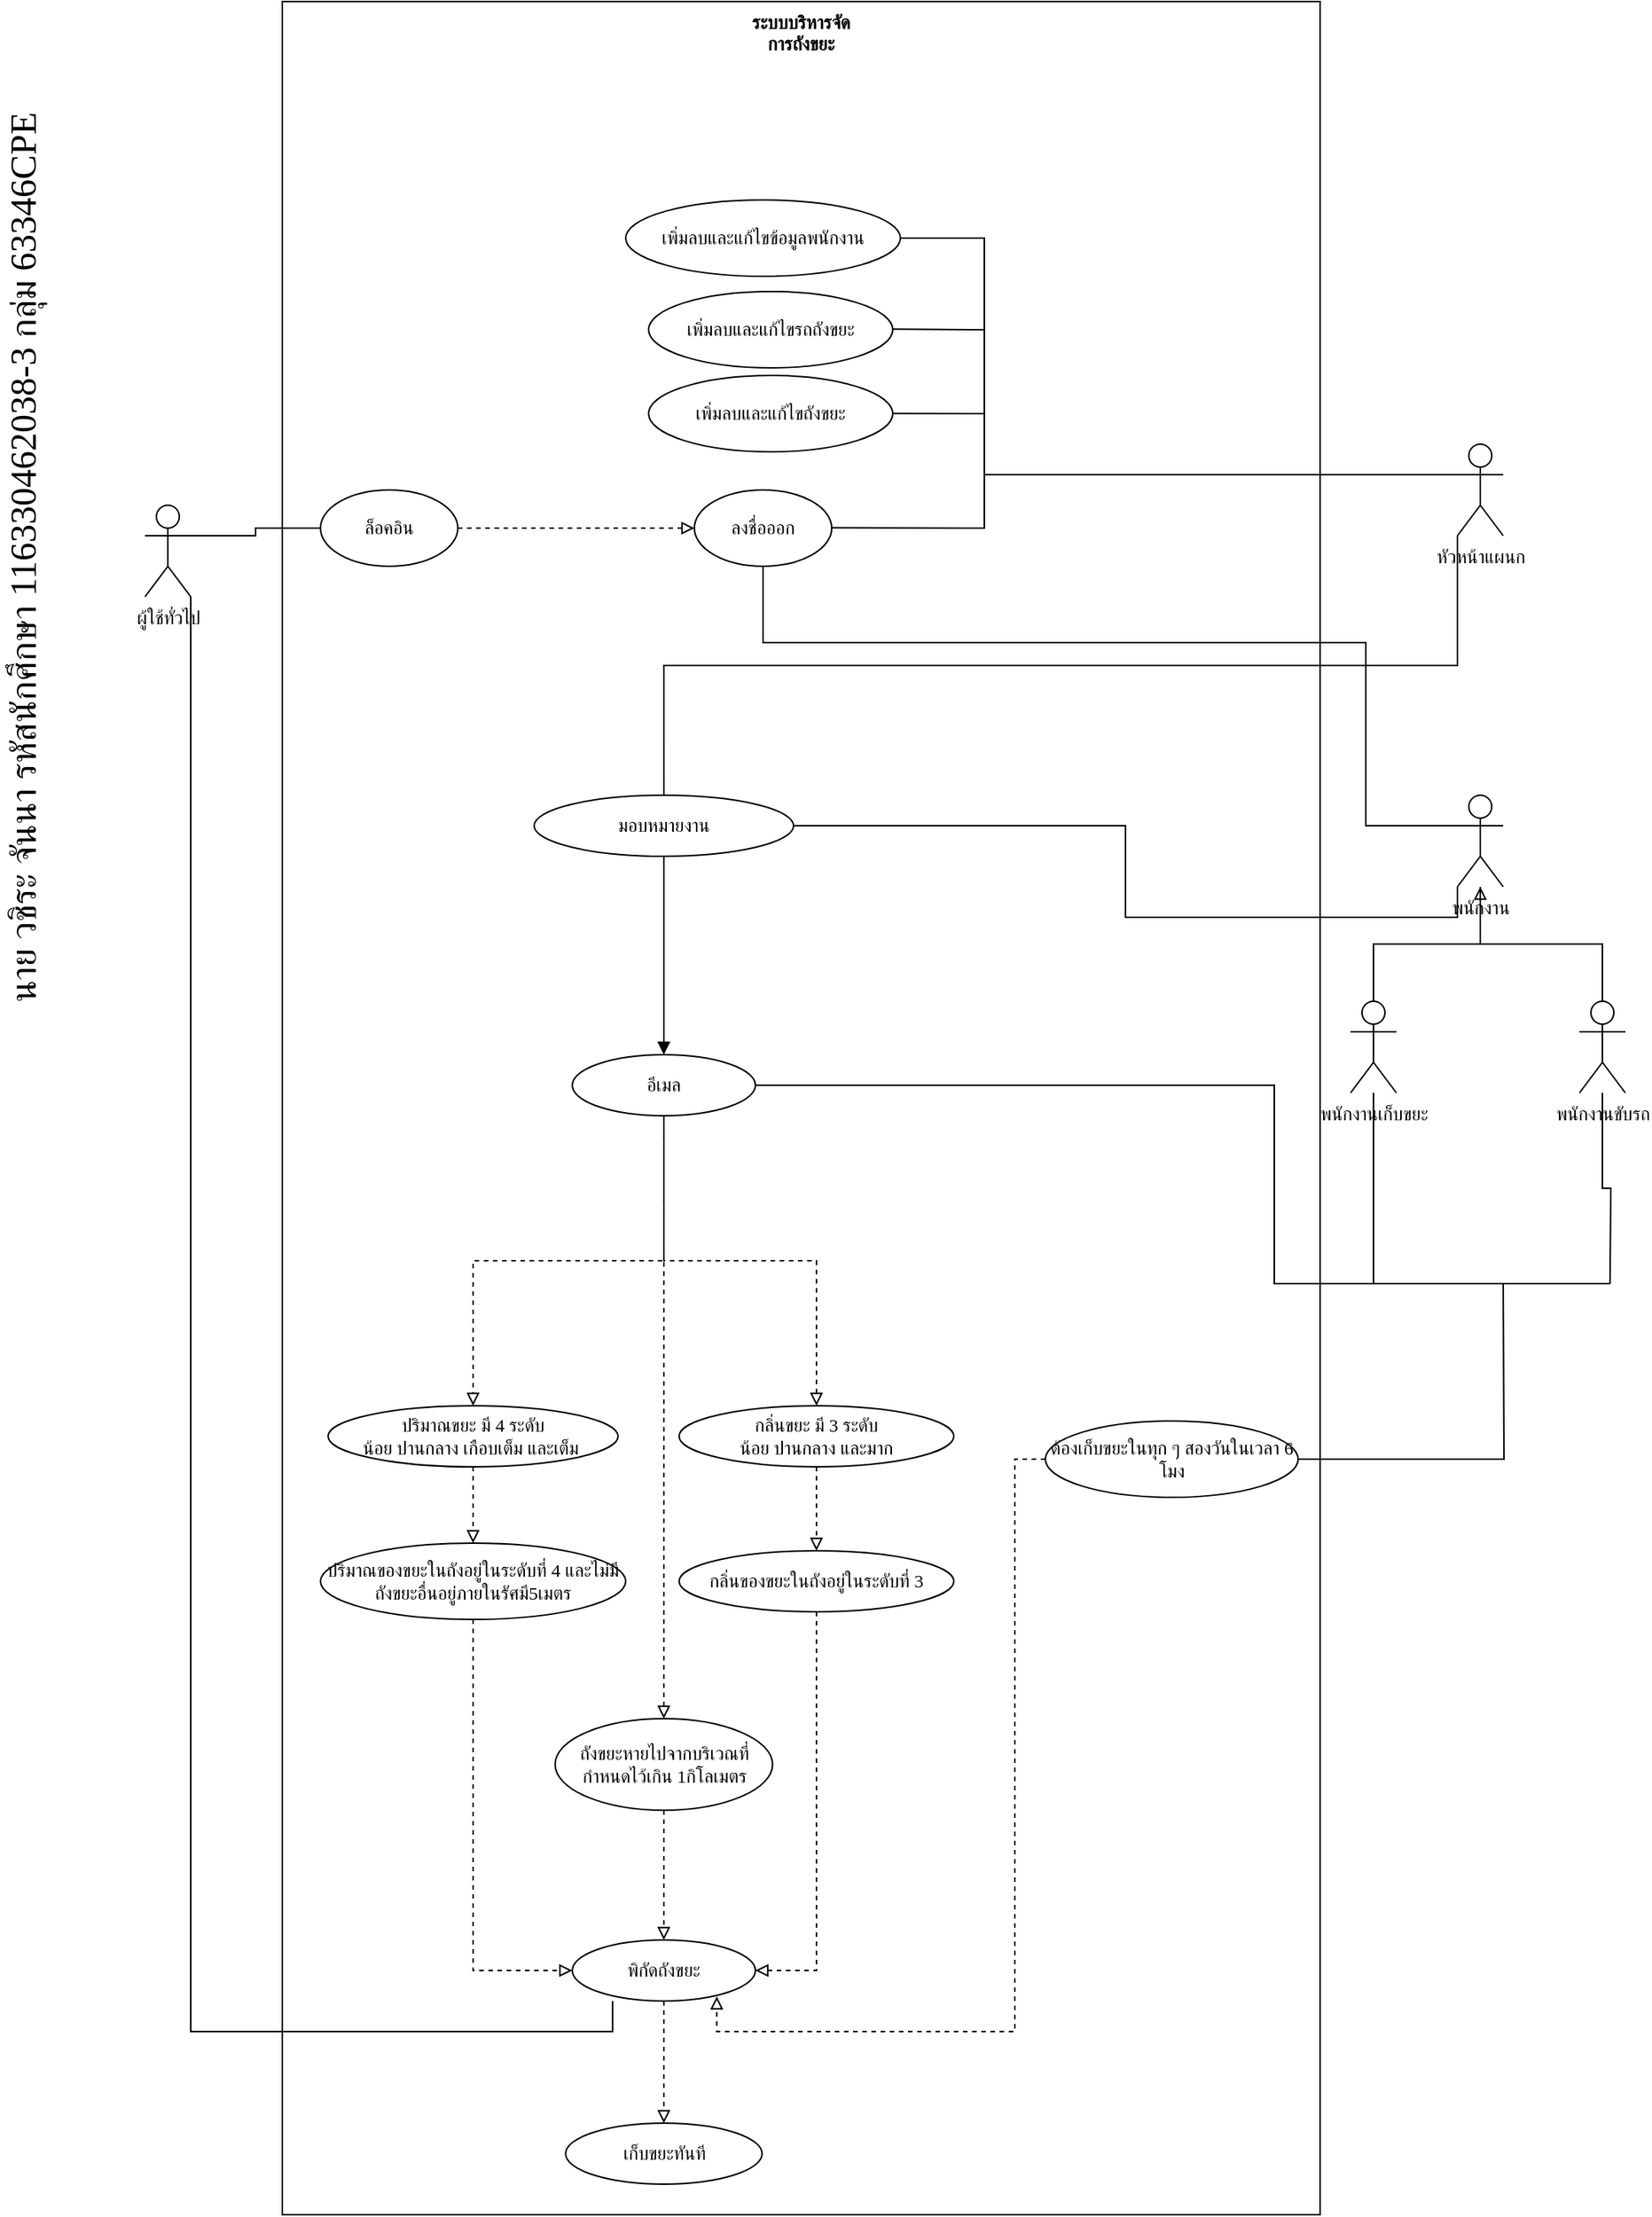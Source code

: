 <mxfile version="16.2.6" type="github">
  <diagram id="C5RBs43oDa-KdzZeNtuy" name="Page-1">
    <mxGraphModel dx="1483" dy="1950" grid="1" gridSize="10" guides="1" tooltips="1" connect="1" arrows="1" fold="1" page="1" pageScale="1" pageWidth="827" pageHeight="1169" math="0" shadow="0">
      <root>
        <mxCell id="WIyWlLk6GJQsqaUBKTNV-0" />
        <mxCell id="WIyWlLk6GJQsqaUBKTNV-1" parent="WIyWlLk6GJQsqaUBKTNV-0" />
        <mxCell id="B85H8xjfQbQ8SoDHFCoj-5" value="ระบบบริหารจัด&lt;br&gt;การถังขยะ" style="shape=rect;html=1;verticalAlign=top;fontStyle=1;whiteSpace=wrap;align=center;fontFamily=Verdana;" vertex="1" parent="WIyWlLk6GJQsqaUBKTNV-1">
          <mxGeometry x="230" y="-1160" width="680" height="1450" as="geometry" />
        </mxCell>
        <mxCell id="B85H8xjfQbQ8SoDHFCoj-86" style="edgeStyle=orthogonalEdgeStyle;rounded=0;orthogonalLoop=1;jettySize=auto;html=1;exitX=0;exitY=0.333;exitDx=0;exitDy=0;exitPerimeter=0;entryX=0.5;entryY=1;entryDx=0;entryDy=0;shadow=0;fontFamily=Verdana;startArrow=none;startFill=0;endArrow=none;endFill=0;strokeColor=default;" edge="1" parent="WIyWlLk6GJQsqaUBKTNV-1" source="B85H8xjfQbQ8SoDHFCoj-6" target="B85H8xjfQbQ8SoDHFCoj-12">
          <mxGeometry relative="1" as="geometry">
            <Array as="points">
              <mxPoint x="940" y="-620" />
              <mxPoint x="940" y="-740" />
              <mxPoint x="545" y="-740" />
            </Array>
          </mxGeometry>
        </mxCell>
        <mxCell id="B85H8xjfQbQ8SoDHFCoj-6" value="พนักงาน" style="shape=umlActor;html=1;verticalLabelPosition=bottom;verticalAlign=top;align=center;fontFamily=Verdana;" vertex="1" parent="WIyWlLk6GJQsqaUBKTNV-1">
          <mxGeometry x="1000" y="-640" width="30" height="60" as="geometry" />
        </mxCell>
        <mxCell id="B85H8xjfQbQ8SoDHFCoj-93" style="edgeStyle=orthogonalEdgeStyle;rounded=0;orthogonalLoop=1;jettySize=auto;html=1;exitX=1;exitY=0.333;exitDx=0;exitDy=0;exitPerimeter=0;entryX=0;entryY=0.5;entryDx=0;entryDy=0;shadow=0;fontFamily=Verdana;startArrow=none;startFill=0;endArrow=none;endFill=0;strokeColor=default;" edge="1" parent="WIyWlLk6GJQsqaUBKTNV-1" source="B85H8xjfQbQ8SoDHFCoj-7" target="B85H8xjfQbQ8SoDHFCoj-9">
          <mxGeometry relative="1" as="geometry" />
        </mxCell>
        <mxCell id="B85H8xjfQbQ8SoDHFCoj-94" style="edgeStyle=orthogonalEdgeStyle;rounded=0;orthogonalLoop=1;jettySize=auto;html=1;exitX=1;exitY=1;exitDx=0;exitDy=0;exitPerimeter=0;entryX=0.22;entryY=1;entryDx=0;entryDy=0;entryPerimeter=0;shadow=0;fontFamily=Verdana;startArrow=none;startFill=0;endArrow=none;endFill=0;strokeColor=default;" edge="1" parent="WIyWlLk6GJQsqaUBKTNV-1" source="B85H8xjfQbQ8SoDHFCoj-7" target="B85H8xjfQbQ8SoDHFCoj-47">
          <mxGeometry relative="1" as="geometry" />
        </mxCell>
        <mxCell id="B85H8xjfQbQ8SoDHFCoj-7" value="ผู้ใช้ทั่วไป" style="shape=umlActor;html=1;verticalLabelPosition=bottom;verticalAlign=top;align=center;fontFamily=Verdana;" vertex="1" parent="WIyWlLk6GJQsqaUBKTNV-1">
          <mxGeometry x="140" y="-830" width="30" height="60" as="geometry" />
        </mxCell>
        <mxCell id="B85H8xjfQbQ8SoDHFCoj-97" style="edgeStyle=orthogonalEdgeStyle;rounded=0;orthogonalLoop=1;jettySize=auto;html=1;exitX=1;exitY=0.5;exitDx=0;exitDy=0;entryX=0;entryY=0.5;entryDx=0;entryDy=0;shadow=0;fontFamily=Verdana;startArrow=none;startFill=0;endArrow=block;endFill=0;strokeColor=default;dashed=1;" edge="1" parent="WIyWlLk6GJQsqaUBKTNV-1" source="B85H8xjfQbQ8SoDHFCoj-9" target="B85H8xjfQbQ8SoDHFCoj-12">
          <mxGeometry relative="1" as="geometry" />
        </mxCell>
        <mxCell id="B85H8xjfQbQ8SoDHFCoj-9" value="ล็อคอิน" style="ellipse;whiteSpace=wrap;html=1;fontFamily=Verdana;align=center;" vertex="1" parent="WIyWlLk6GJQsqaUBKTNV-1">
          <mxGeometry x="255" y="-840" width="90" height="50" as="geometry" />
        </mxCell>
        <mxCell id="B85H8xjfQbQ8SoDHFCoj-12" value="ลงชื่อออก" style="ellipse;whiteSpace=wrap;html=1;fontFamily=Verdana;align=center;" vertex="1" parent="WIyWlLk6GJQsqaUBKTNV-1">
          <mxGeometry x="500" y="-840" width="90" height="50" as="geometry" />
        </mxCell>
        <mxCell id="B85H8xjfQbQ8SoDHFCoj-19" value="เพิ่มลบและแก้ไขถังขยะ" style="ellipse;whiteSpace=wrap;html=1;fontFamily=Verdana;align=center;" vertex="1" parent="WIyWlLk6GJQsqaUBKTNV-1">
          <mxGeometry x="470" y="-915" width="160" height="50" as="geometry" />
        </mxCell>
        <mxCell id="B85H8xjfQbQ8SoDHFCoj-20" value="เพิ่มลบและแก้ไขรถถังขยะ" style="ellipse;whiteSpace=wrap;html=1;fontFamily=Verdana;align=center;" vertex="1" parent="WIyWlLk6GJQsqaUBKTNV-1">
          <mxGeometry x="470" y="-970" width="160" height="50" as="geometry" />
        </mxCell>
        <mxCell id="B85H8xjfQbQ8SoDHFCoj-21" value="เพิ่มลบและแก้ไขข้อมูลพนักงาน" style="ellipse;whiteSpace=wrap;html=1;fontFamily=Verdana;align=center;" vertex="1" parent="WIyWlLk6GJQsqaUBKTNV-1">
          <mxGeometry x="455" y="-1030" width="180" height="50" as="geometry" />
        </mxCell>
        <mxCell id="B85H8xjfQbQ8SoDHFCoj-80" style="edgeStyle=orthogonalEdgeStyle;rounded=0;orthogonalLoop=1;jettySize=auto;html=1;exitX=0;exitY=0.333;exitDx=0;exitDy=0;exitPerimeter=0;shadow=0;fontFamily=Verdana;startArrow=none;startFill=0;endArrow=none;endFill=0;strokeColor=default;entryX=1;entryY=0.5;entryDx=0;entryDy=0;" edge="1" parent="WIyWlLk6GJQsqaUBKTNV-1" source="B85H8xjfQbQ8SoDHFCoj-0" target="B85H8xjfQbQ8SoDHFCoj-21">
          <mxGeometry relative="1" as="geometry">
            <mxPoint x="680" y="-1000" as="targetPoint" />
            <Array as="points">
              <mxPoint x="690" y="-850" />
              <mxPoint x="690" y="-1005" />
            </Array>
          </mxGeometry>
        </mxCell>
        <mxCell id="B85H8xjfQbQ8SoDHFCoj-0" value="หัวหน้าแผนก" style="shape=umlActor;html=1;verticalLabelPosition=bottom;verticalAlign=top;align=center;fontFamily=Verdana;" vertex="1" parent="WIyWlLk6GJQsqaUBKTNV-1">
          <mxGeometry x="1000" y="-870" width="30" height="60" as="geometry" />
        </mxCell>
        <mxCell id="B85H8xjfQbQ8SoDHFCoj-31" style="edgeStyle=orthogonalEdgeStyle;rounded=0;orthogonalLoop=1;jettySize=auto;html=1;exitX=0.5;exitY=0;exitDx=0;exitDy=0;exitPerimeter=0;shadow=0;fontFamily=Verdana;endArrow=none;endFill=0;strokeColor=default;" edge="1" parent="WIyWlLk6GJQsqaUBKTNV-1" source="B85H8xjfQbQ8SoDHFCoj-28" target="B85H8xjfQbQ8SoDHFCoj-6">
          <mxGeometry relative="1" as="geometry" />
        </mxCell>
        <mxCell id="B85H8xjfQbQ8SoDHFCoj-88" style="edgeStyle=orthogonalEdgeStyle;rounded=0;orthogonalLoop=1;jettySize=auto;html=1;shadow=0;fontFamily=Verdana;startArrow=none;startFill=0;endArrow=none;endFill=0;strokeColor=default;" edge="1" parent="WIyWlLk6GJQsqaUBKTNV-1" source="B85H8xjfQbQ8SoDHFCoj-28">
          <mxGeometry relative="1" as="geometry">
            <mxPoint x="1100" y="-320" as="targetPoint" />
          </mxGeometry>
        </mxCell>
        <mxCell id="B85H8xjfQbQ8SoDHFCoj-28" value="พนักงานขับรถ" style="shape=umlActor;html=1;verticalLabelPosition=bottom;verticalAlign=top;align=center;fontFamily=Verdana;" vertex="1" parent="WIyWlLk6GJQsqaUBKTNV-1">
          <mxGeometry x="1080" y="-505" width="30" height="60" as="geometry" />
        </mxCell>
        <mxCell id="B85H8xjfQbQ8SoDHFCoj-30" style="edgeStyle=orthogonalEdgeStyle;rounded=0;orthogonalLoop=1;jettySize=auto;html=1;exitX=0.5;exitY=0;exitDx=0;exitDy=0;exitPerimeter=0;shadow=0;fontFamily=Verdana;endArrow=block;endFill=0;strokeColor=default;" edge="1" parent="WIyWlLk6GJQsqaUBKTNV-1" source="B85H8xjfQbQ8SoDHFCoj-29" target="B85H8xjfQbQ8SoDHFCoj-6">
          <mxGeometry relative="1" as="geometry" />
        </mxCell>
        <mxCell id="B85H8xjfQbQ8SoDHFCoj-87" style="edgeStyle=orthogonalEdgeStyle;rounded=0;orthogonalLoop=1;jettySize=auto;html=1;shadow=0;fontFamily=Verdana;startArrow=none;startFill=0;endArrow=none;endFill=0;strokeColor=default;" edge="1" parent="WIyWlLk6GJQsqaUBKTNV-1" source="B85H8xjfQbQ8SoDHFCoj-29">
          <mxGeometry relative="1" as="geometry">
            <mxPoint x="945" y="-320" as="targetPoint" />
          </mxGeometry>
        </mxCell>
        <mxCell id="B85H8xjfQbQ8SoDHFCoj-29" value="พนักงานเก็บขยะ" style="shape=umlActor;html=1;verticalLabelPosition=bottom;verticalAlign=top;align=center;fontFamily=Verdana;" vertex="1" parent="WIyWlLk6GJQsqaUBKTNV-1">
          <mxGeometry x="930" y="-505" width="30" height="60" as="geometry" />
        </mxCell>
        <mxCell id="B85H8xjfQbQ8SoDHFCoj-95" style="edgeStyle=orthogonalEdgeStyle;rounded=0;orthogonalLoop=1;jettySize=auto;html=1;exitX=0.5;exitY=0;exitDx=0;exitDy=0;entryX=0;entryY=1;entryDx=0;entryDy=0;entryPerimeter=0;shadow=0;fontFamily=Verdana;startArrow=none;startFill=0;endArrow=none;endFill=0;strokeColor=default;" edge="1" parent="WIyWlLk6GJQsqaUBKTNV-1" source="B85H8xjfQbQ8SoDHFCoj-43" target="B85H8xjfQbQ8SoDHFCoj-0">
          <mxGeometry relative="1" as="geometry" />
        </mxCell>
        <mxCell id="B85H8xjfQbQ8SoDHFCoj-96" style="edgeStyle=orthogonalEdgeStyle;rounded=0;orthogonalLoop=1;jettySize=auto;html=1;exitX=1;exitY=0.5;exitDx=0;exitDy=0;entryX=0;entryY=1;entryDx=0;entryDy=0;entryPerimeter=0;shadow=0;fontFamily=Verdana;startArrow=none;startFill=0;endArrow=none;endFill=0;strokeColor=default;" edge="1" parent="WIyWlLk6GJQsqaUBKTNV-1" source="B85H8xjfQbQ8SoDHFCoj-43" target="B85H8xjfQbQ8SoDHFCoj-6">
          <mxGeometry relative="1" as="geometry" />
        </mxCell>
        <mxCell id="B85H8xjfQbQ8SoDHFCoj-43" value="มอบหมายงาน" style="ellipse;whiteSpace=wrap;html=1;fontFamily=Verdana;" vertex="1" parent="WIyWlLk6GJQsqaUBKTNV-1">
          <mxGeometry x="395.01" y="-640" width="170" height="40" as="geometry" />
        </mxCell>
        <mxCell id="B85H8xjfQbQ8SoDHFCoj-77" style="edgeStyle=orthogonalEdgeStyle;rounded=0;orthogonalLoop=1;jettySize=auto;html=1;shadow=0;dashed=1;fontFamily=Verdana;startArrow=none;startFill=0;endArrow=block;endFill=0;strokeColor=default;" edge="1" parent="WIyWlLk6GJQsqaUBKTNV-1" source="B85H8xjfQbQ8SoDHFCoj-47" target="B85H8xjfQbQ8SoDHFCoj-76">
          <mxGeometry relative="1" as="geometry" />
        </mxCell>
        <mxCell id="B85H8xjfQbQ8SoDHFCoj-47" value="พิกัดถังขยะ" style="ellipse;whiteSpace=wrap;html=1;fontFamily=Verdana;" vertex="1" parent="WIyWlLk6GJQsqaUBKTNV-1">
          <mxGeometry x="420" y="110" width="120" height="40" as="geometry" />
        </mxCell>
        <mxCell id="B85H8xjfQbQ8SoDHFCoj-79" style="edgeStyle=orthogonalEdgeStyle;rounded=0;orthogonalLoop=1;jettySize=auto;html=1;entryX=0.789;entryY=0.925;entryDx=0;entryDy=0;entryPerimeter=0;shadow=0;fontFamily=Verdana;startArrow=none;startFill=0;endArrow=block;endFill=0;strokeColor=default;dashed=1;" edge="1" parent="WIyWlLk6GJQsqaUBKTNV-1" source="B85H8xjfQbQ8SoDHFCoj-48" target="B85H8xjfQbQ8SoDHFCoj-47">
          <mxGeometry relative="1" as="geometry">
            <Array as="points">
              <mxPoint x="710" y="170" />
              <mxPoint x="515" y="170" />
            </Array>
          </mxGeometry>
        </mxCell>
        <mxCell id="B85H8xjfQbQ8SoDHFCoj-99" style="edgeStyle=orthogonalEdgeStyle;rounded=0;orthogonalLoop=1;jettySize=auto;html=1;exitX=1;exitY=0.5;exitDx=0;exitDy=0;shadow=0;fontFamily=Verdana;startArrow=none;startFill=0;endArrow=none;endFill=0;strokeColor=default;" edge="1" parent="WIyWlLk6GJQsqaUBKTNV-1" source="B85H8xjfQbQ8SoDHFCoj-48">
          <mxGeometry relative="1" as="geometry">
            <mxPoint x="1030" y="-320" as="targetPoint" />
          </mxGeometry>
        </mxCell>
        <mxCell id="B85H8xjfQbQ8SoDHFCoj-48" value="ต้องเก็บขยะในทุก ๆ สองวันในเวลา 6 โมง" style="ellipse;whiteSpace=wrap;html=1;fontFamily=Verdana;" vertex="1" parent="WIyWlLk6GJQsqaUBKTNV-1">
          <mxGeometry x="730" y="-230" width="165.62" height="50" as="geometry" />
        </mxCell>
        <mxCell id="B85H8xjfQbQ8SoDHFCoj-69" style="edgeStyle=orthogonalEdgeStyle;rounded=0;orthogonalLoop=1;jettySize=auto;html=1;exitX=0.5;exitY=1;exitDx=0;exitDy=0;entryX=0.5;entryY=0;entryDx=0;entryDy=0;shadow=0;fontFamily=Verdana;endArrow=block;endFill=0;strokeColor=default;dashed=1;" edge="1" parent="WIyWlLk6GJQsqaUBKTNV-1" source="B85H8xjfQbQ8SoDHFCoj-50" target="B85H8xjfQbQ8SoDHFCoj-64">
          <mxGeometry relative="1" as="geometry" />
        </mxCell>
        <mxCell id="B85H8xjfQbQ8SoDHFCoj-50" value="ปริมาณขยะ มี 4 ระดับ&lt;br&gt;น้อย ปานกลาง เกือบเต็ม และเต็ม&amp;nbsp;" style="ellipse;whiteSpace=wrap;html=1;fontFamily=Verdana;" vertex="1" parent="WIyWlLk6GJQsqaUBKTNV-1">
          <mxGeometry x="260" y="-240" width="190" height="40" as="geometry" />
        </mxCell>
        <mxCell id="B85H8xjfQbQ8SoDHFCoj-70" style="edgeStyle=orthogonalEdgeStyle;rounded=0;orthogonalLoop=1;jettySize=auto;html=1;shadow=0;fontFamily=Verdana;endArrow=none;endFill=0;strokeColor=default;entryX=0.5;entryY=1;entryDx=0;entryDy=0;dashed=1;startArrow=block;startFill=0;" edge="1" parent="WIyWlLk6GJQsqaUBKTNV-1" source="B85H8xjfQbQ8SoDHFCoj-51" target="B85H8xjfQbQ8SoDHFCoj-53">
          <mxGeometry relative="1" as="geometry">
            <mxPoint x="580" y="-330" as="targetPoint" />
          </mxGeometry>
        </mxCell>
        <mxCell id="B85H8xjfQbQ8SoDHFCoj-71" style="edgeStyle=orthogonalEdgeStyle;rounded=0;orthogonalLoop=1;jettySize=auto;html=1;exitX=0.5;exitY=1;exitDx=0;exitDy=0;entryX=0.5;entryY=0;entryDx=0;entryDy=0;shadow=0;fontFamily=Verdana;endArrow=block;endFill=0;strokeColor=default;dashed=1;" edge="1" parent="WIyWlLk6GJQsqaUBKTNV-1" source="B85H8xjfQbQ8SoDHFCoj-51" target="B85H8xjfQbQ8SoDHFCoj-66">
          <mxGeometry relative="1" as="geometry" />
        </mxCell>
        <mxCell id="B85H8xjfQbQ8SoDHFCoj-51" value="กลิ่นขยะ มี 3 ระดับ&lt;br&gt;น้อย ปานกลาง และมาก" style="ellipse;whiteSpace=wrap;html=1;fontFamily=Verdana;" vertex="1" parent="WIyWlLk6GJQsqaUBKTNV-1">
          <mxGeometry x="490" y="-240" width="180" height="40" as="geometry" />
        </mxCell>
        <mxCell id="B85H8xjfQbQ8SoDHFCoj-68" style="edgeStyle=orthogonalEdgeStyle;rounded=0;orthogonalLoop=1;jettySize=auto;html=1;exitX=0.5;exitY=1;exitDx=0;exitDy=0;entryX=0.5;entryY=0;entryDx=0;entryDy=0;shadow=0;fontFamily=Verdana;endArrow=block;endFill=0;strokeColor=default;dashed=1;" edge="1" parent="WIyWlLk6GJQsqaUBKTNV-1" source="B85H8xjfQbQ8SoDHFCoj-53" target="B85H8xjfQbQ8SoDHFCoj-50">
          <mxGeometry relative="1" as="geometry" />
        </mxCell>
        <mxCell id="B85H8xjfQbQ8SoDHFCoj-78" style="edgeStyle=orthogonalEdgeStyle;rounded=0;orthogonalLoop=1;jettySize=auto;html=1;entryX=0.5;entryY=1;entryDx=0;entryDy=0;shadow=0;fontFamily=Verdana;startArrow=block;startFill=1;endArrow=none;endFill=0;strokeColor=default;" edge="1" parent="WIyWlLk6GJQsqaUBKTNV-1" source="B85H8xjfQbQ8SoDHFCoj-53" target="B85H8xjfQbQ8SoDHFCoj-43">
          <mxGeometry relative="1" as="geometry" />
        </mxCell>
        <mxCell id="B85H8xjfQbQ8SoDHFCoj-98" style="edgeStyle=orthogonalEdgeStyle;rounded=0;orthogonalLoop=1;jettySize=auto;html=1;shadow=0;fontFamily=Verdana;startArrow=none;startFill=0;endArrow=none;endFill=0;strokeColor=default;" edge="1" parent="WIyWlLk6GJQsqaUBKTNV-1" source="B85H8xjfQbQ8SoDHFCoj-53">
          <mxGeometry relative="1" as="geometry">
            <mxPoint x="1100" y="-320" as="targetPoint" />
            <Array as="points">
              <mxPoint x="880" y="-450" />
              <mxPoint x="880" y="-320" />
            </Array>
          </mxGeometry>
        </mxCell>
        <mxCell id="B85H8xjfQbQ8SoDHFCoj-53" value="อีเมล" style="ellipse;whiteSpace=wrap;html=1;fontFamily=Verdana;" vertex="1" parent="WIyWlLk6GJQsqaUBKTNV-1">
          <mxGeometry x="420" y="-470" width="120" height="40" as="geometry" />
        </mxCell>
        <mxCell id="B85H8xjfQbQ8SoDHFCoj-73" style="edgeStyle=orthogonalEdgeStyle;rounded=0;orthogonalLoop=1;jettySize=auto;html=1;entryX=0;entryY=0.5;entryDx=0;entryDy=0;shadow=0;fontFamily=Verdana;endArrow=block;endFill=0;strokeColor=default;dashed=1;" edge="1" parent="WIyWlLk6GJQsqaUBKTNV-1" source="B85H8xjfQbQ8SoDHFCoj-64" target="B85H8xjfQbQ8SoDHFCoj-47">
          <mxGeometry relative="1" as="geometry" />
        </mxCell>
        <mxCell id="B85H8xjfQbQ8SoDHFCoj-64" value="ปริมาณของขยะในถังอยู่ในระดับที่ 4 และไม่มีถังขยะอื่นอยู่ภายในรัศมี5เมตร" style="ellipse;whiteSpace=wrap;html=1;fontFamily=Verdana;" vertex="1" parent="WIyWlLk6GJQsqaUBKTNV-1">
          <mxGeometry x="255" y="-150" width="200" height="50" as="geometry" />
        </mxCell>
        <mxCell id="B85H8xjfQbQ8SoDHFCoj-72" style="edgeStyle=orthogonalEdgeStyle;rounded=0;orthogonalLoop=1;jettySize=auto;html=1;entryX=1;entryY=0.5;entryDx=0;entryDy=0;shadow=0;fontFamily=Verdana;endArrow=block;endFill=0;strokeColor=default;dashed=1;" edge="1" parent="WIyWlLk6GJQsqaUBKTNV-1" source="B85H8xjfQbQ8SoDHFCoj-66" target="B85H8xjfQbQ8SoDHFCoj-47">
          <mxGeometry relative="1" as="geometry" />
        </mxCell>
        <mxCell id="B85H8xjfQbQ8SoDHFCoj-66" value="กลิ่นของขยะในถังอยู่ในระดับที่ 3" style="ellipse;whiteSpace=wrap;html=1;fontFamily=Verdana;" vertex="1" parent="WIyWlLk6GJQsqaUBKTNV-1">
          <mxGeometry x="490" y="-145" width="180" height="40" as="geometry" />
        </mxCell>
        <mxCell id="B85H8xjfQbQ8SoDHFCoj-74" style="edgeStyle=orthogonalEdgeStyle;rounded=0;orthogonalLoop=1;jettySize=auto;html=1;exitX=0.5;exitY=1;exitDx=0;exitDy=0;entryX=0.5;entryY=0;entryDx=0;entryDy=0;shadow=0;fontFamily=Verdana;endArrow=block;endFill=0;strokeColor=default;dashed=1;" edge="1" parent="WIyWlLk6GJQsqaUBKTNV-1" source="B85H8xjfQbQ8SoDHFCoj-67" target="B85H8xjfQbQ8SoDHFCoj-47">
          <mxGeometry relative="1" as="geometry" />
        </mxCell>
        <mxCell id="B85H8xjfQbQ8SoDHFCoj-75" style="edgeStyle=orthogonalEdgeStyle;rounded=0;orthogonalLoop=1;jettySize=auto;html=1;exitX=0.5;exitY=0;exitDx=0;exitDy=0;shadow=0;fontFamily=Verdana;endArrow=none;endFill=0;strokeColor=default;dashed=1;startArrow=block;startFill=0;" edge="1" parent="WIyWlLk6GJQsqaUBKTNV-1" source="B85H8xjfQbQ8SoDHFCoj-67">
          <mxGeometry relative="1" as="geometry">
            <mxPoint x="480" y="-343.765" as="targetPoint" />
          </mxGeometry>
        </mxCell>
        <mxCell id="B85H8xjfQbQ8SoDHFCoj-67" value="ถังขยะหายไปจากบริเวณที่กำหนดไว้เกิน 1กิโลเมตร" style="ellipse;whiteSpace=wrap;html=1;fontFamily=Verdana;" vertex="1" parent="WIyWlLk6GJQsqaUBKTNV-1">
          <mxGeometry x="408.75" y="-35" width="142.5" height="60" as="geometry" />
        </mxCell>
        <mxCell id="B85H8xjfQbQ8SoDHFCoj-76" value="เก็บขยะทันที" style="ellipse;whiteSpace=wrap;html=1;fontFamily=Verdana;" vertex="1" parent="WIyWlLk6GJQsqaUBKTNV-1">
          <mxGeometry x="415.63" y="230" width="128.75" height="40" as="geometry" />
        </mxCell>
        <mxCell id="B85H8xjfQbQ8SoDHFCoj-82" value="" style="edgeStyle=none;html=1;endArrow=none;verticalAlign=bottom;rounded=0;shadow=0;fontFamily=Verdana;strokeColor=default;" edge="1" parent="WIyWlLk6GJQsqaUBKTNV-1">
          <mxGeometry width="160" relative="1" as="geometry">
            <mxPoint x="630" y="-945.34" as="sourcePoint" />
            <mxPoint x="690" y="-945" as="targetPoint" />
          </mxGeometry>
        </mxCell>
        <mxCell id="B85H8xjfQbQ8SoDHFCoj-83" value="" style="edgeStyle=none;html=1;endArrow=none;verticalAlign=bottom;rounded=0;shadow=0;fontFamily=Verdana;strokeColor=default;" edge="1" parent="WIyWlLk6GJQsqaUBKTNV-1">
          <mxGeometry width="160" relative="1" as="geometry">
            <mxPoint x="630" y="-890.11" as="sourcePoint" />
            <mxPoint x="690" y="-890" as="targetPoint" />
          </mxGeometry>
        </mxCell>
        <mxCell id="B85H8xjfQbQ8SoDHFCoj-84" value="" style="edgeStyle=none;html=1;endArrow=none;verticalAlign=bottom;rounded=0;shadow=0;fontFamily=Verdana;strokeColor=default;" edge="1" parent="WIyWlLk6GJQsqaUBKTNV-1">
          <mxGeometry width="160" relative="1" as="geometry">
            <mxPoint x="590" y="-815.2" as="sourcePoint" />
            <mxPoint x="690" y="-850" as="targetPoint" />
            <Array as="points">
              <mxPoint x="690" y="-815" />
            </Array>
          </mxGeometry>
        </mxCell>
        <mxCell id="B85H8xjfQbQ8SoDHFCoj-100" value="นาย วชิระ จันนา รหัสนักศึกษา 116330462038-3 กลุ่ม 63346CPE" style="text;html=1;align=center;verticalAlign=middle;resizable=0;points=[];autosize=1;strokeColor=none;fillColor=none;fontFamily=Verdana;fontSize=24;rotation=-90;" vertex="1" parent="WIyWlLk6GJQsqaUBKTNV-1">
          <mxGeometry x="-294.37" y="-810" width="710" height="30" as="geometry" />
        </mxCell>
      </root>
    </mxGraphModel>
  </diagram>
</mxfile>
